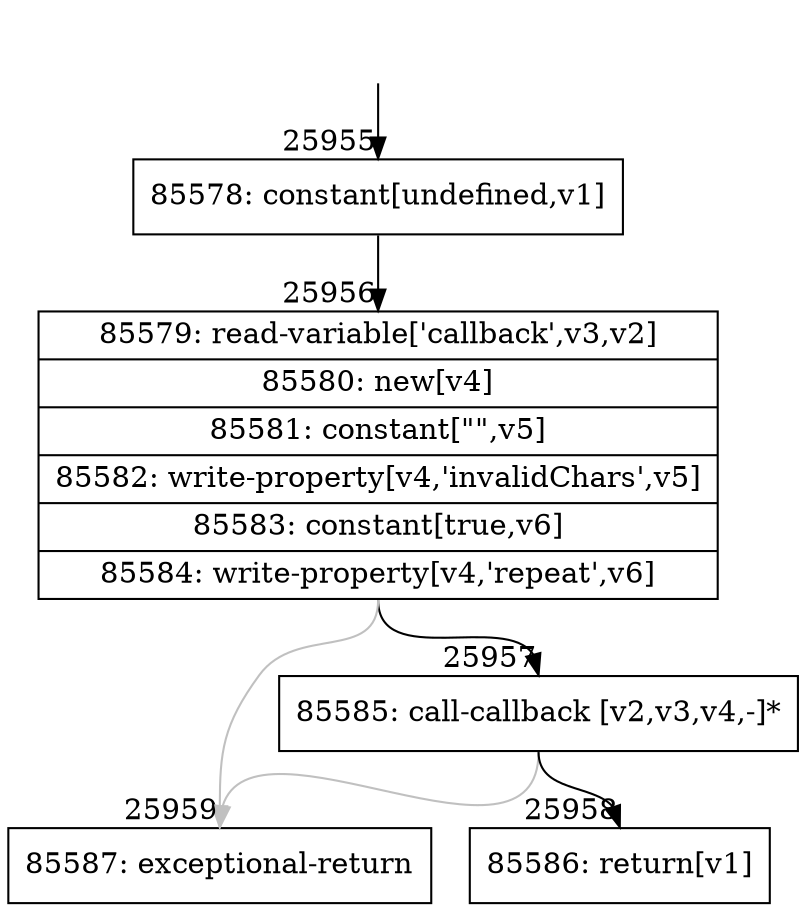 digraph {
rankdir="TD"
BB_entry2276[shape=none,label=""];
BB_entry2276 -> BB25955 [tailport=s, headport=n, headlabel="    25955"]
BB25955 [shape=record label="{85578: constant[undefined,v1]}" ] 
BB25955 -> BB25956 [tailport=s, headport=n, headlabel="      25956"]
BB25956 [shape=record label="{85579: read-variable['callback',v3,v2]|85580: new[v4]|85581: constant[\"\",v5]|85582: write-property[v4,'invalidChars',v5]|85583: constant[true,v6]|85584: write-property[v4,'repeat',v6]}" ] 
BB25956 -> BB25957 [tailport=s, headport=n, headlabel="      25957"]
BB25956 -> BB25959 [tailport=s, headport=n, color=gray, headlabel="      25959"]
BB25957 [shape=record label="{85585: call-callback [v2,v3,v4,-]*}" ] 
BB25957 -> BB25958 [tailport=s, headport=n, headlabel="      25958"]
BB25957 -> BB25959 [tailport=s, headport=n, color=gray]
BB25958 [shape=record label="{85586: return[v1]}" ] 
BB25959 [shape=record label="{85587: exceptional-return}" ] 
//#$~ 47547
}
